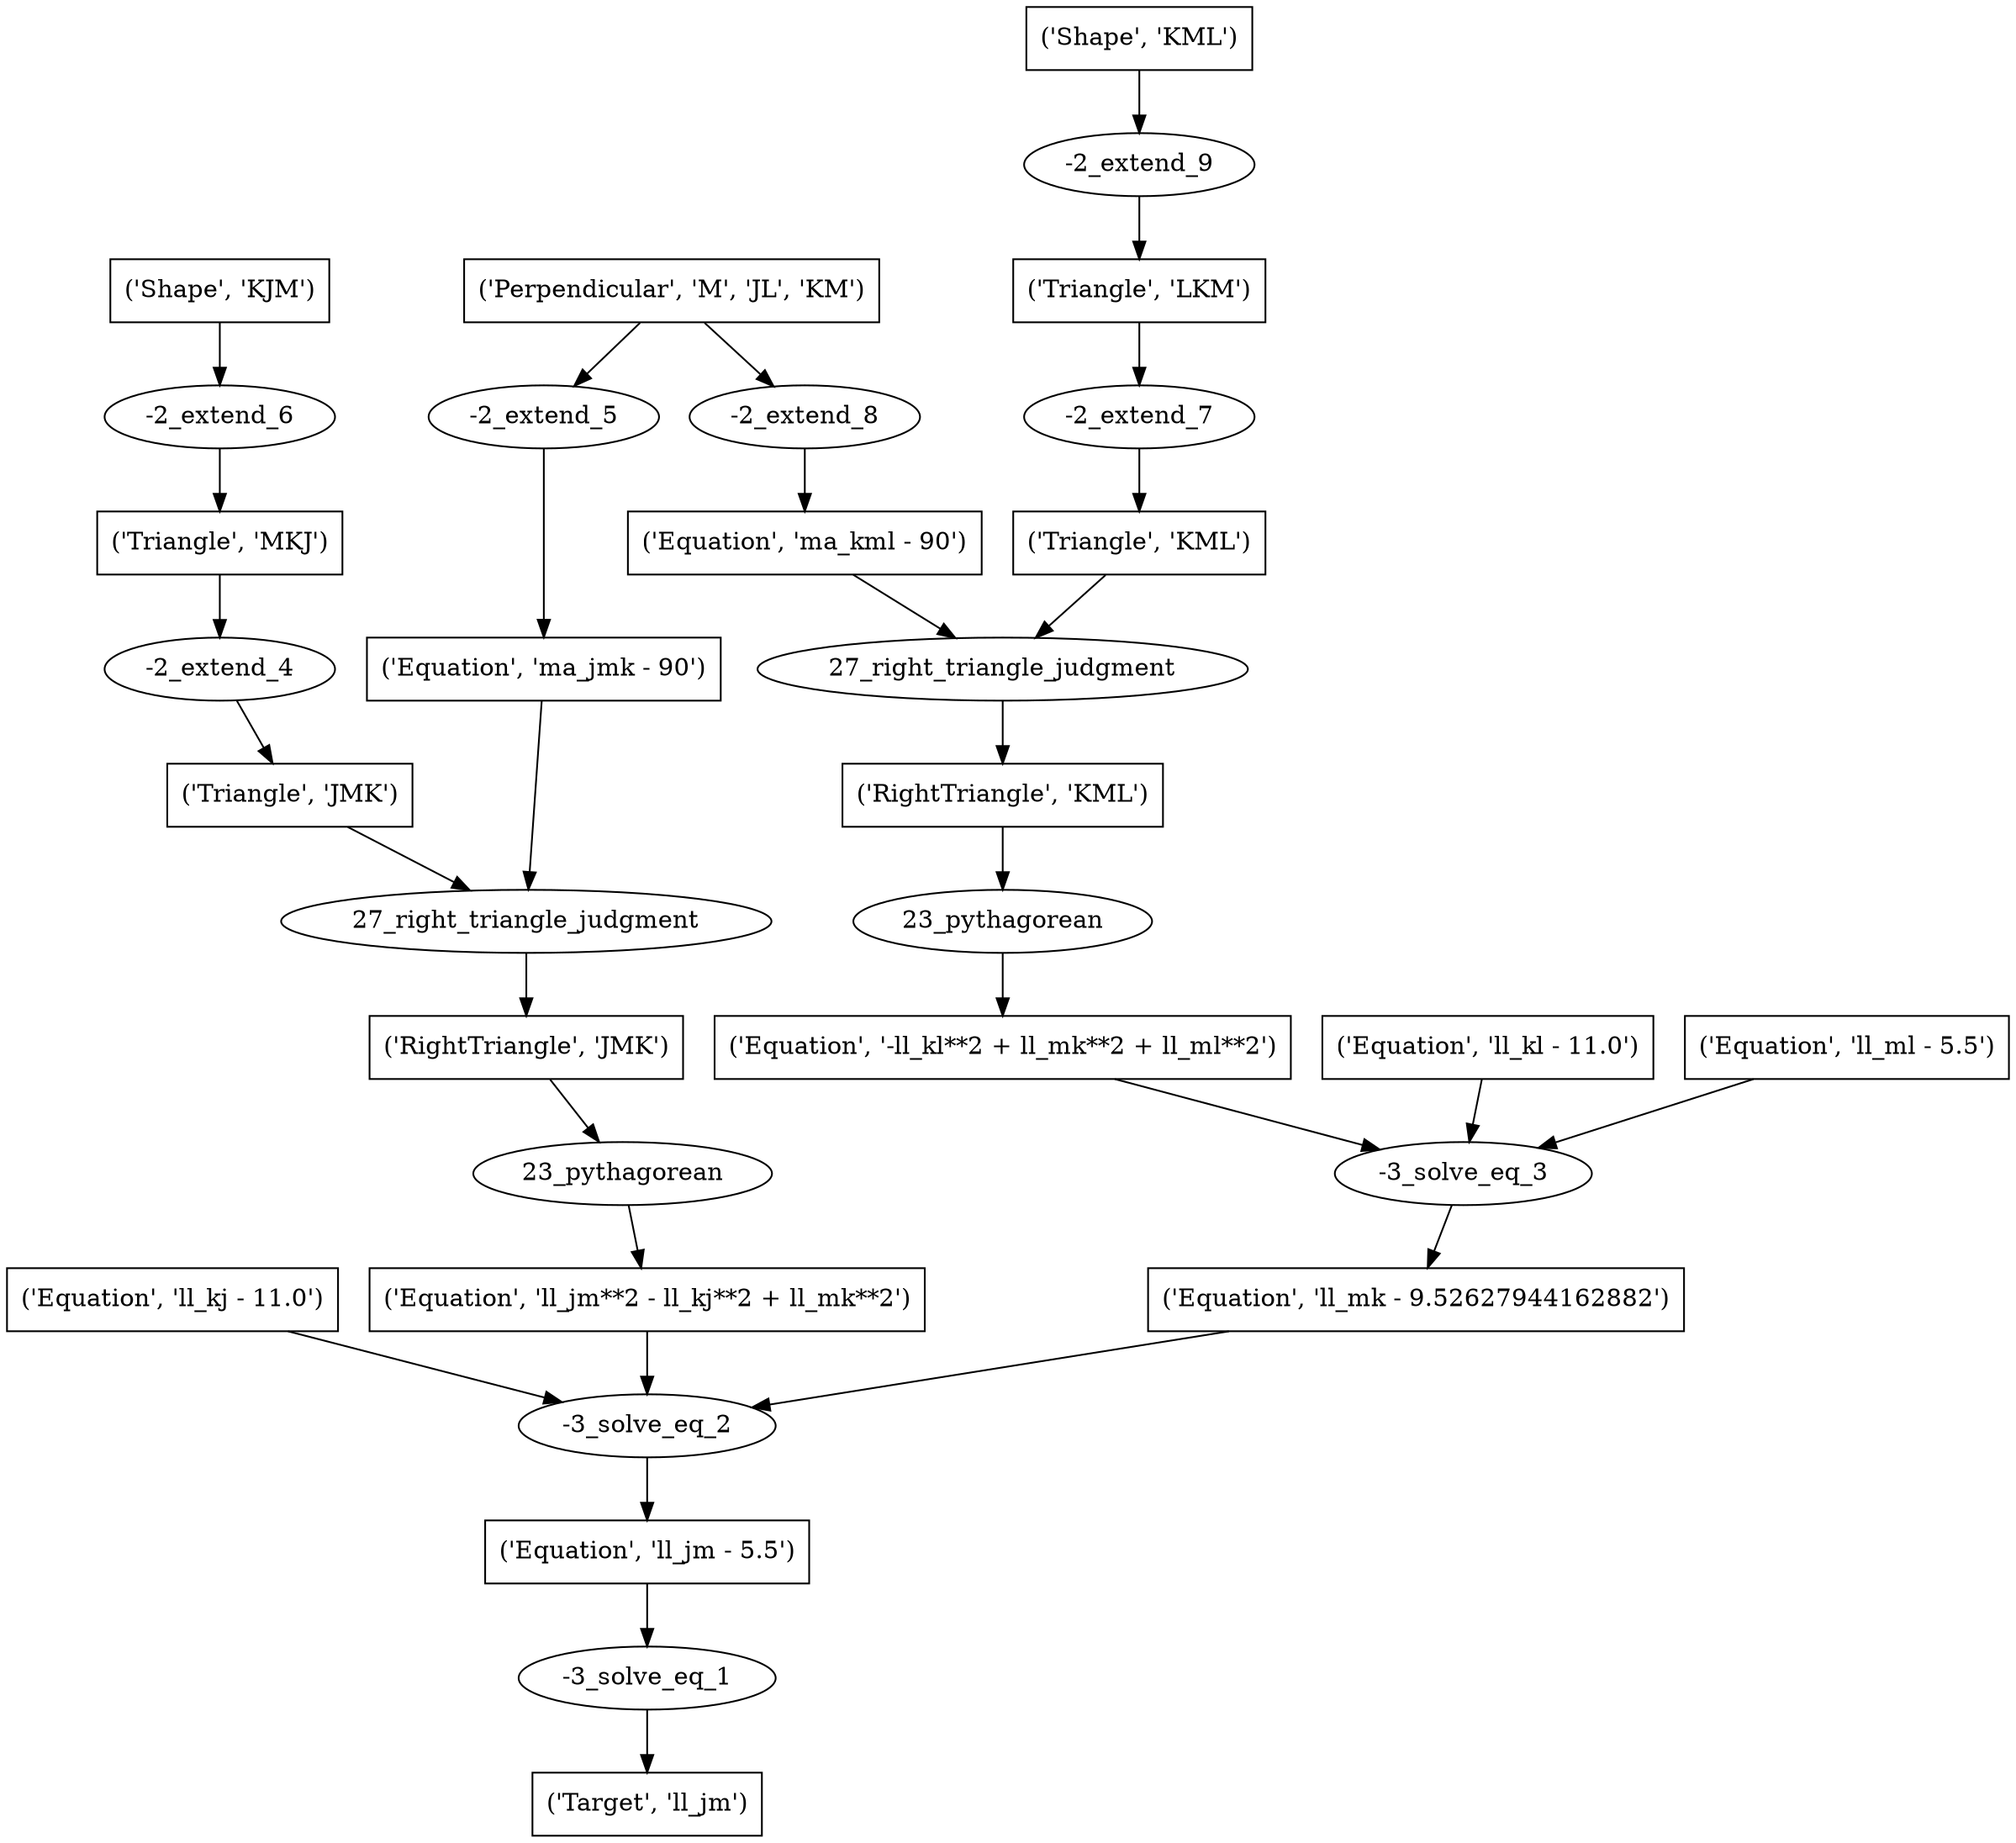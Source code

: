 digraph 59 {
	0 [label="('Target', 'll_jm')" shape=box]
	1 [label="-3_solve_eq_1"]
	1 -> 0
	2 [label="('Equation', 'll_jm - 5.5')" shape=box]
	2 -> 1
	3 [label="-3_solve_eq_2"]
	3 -> 2
	4 [label="('Equation', 'll_kj - 11.0')" shape=box]
	4 -> 3
	5 [label="('Equation', 'll_jm**2 - ll_kj**2 + ll_mk**2')" shape=box]
	5 -> 3
	6 [label="('Equation', 'll_mk - 9.52627944162882')" shape=box]
	6 -> 3
	7 [label="23_pythagorean"]
	7 -> 5
	8 [label="('RightTriangle', 'JMK')" shape=box]
	8 -> 7
	9 [label="-3_solve_eq_3"]
	9 -> 6
	10 [label="('Equation', 'll_kl - 11.0')" shape=box]
	10 -> 9
	11 [label="('Equation', 'll_ml - 5.5')" shape=box]
	11 -> 9
	12 [label="('Equation', '-ll_kl**2 + ll_mk**2 + ll_ml**2')" shape=box]
	12 -> 9
	13 [label="27_right_triangle_judgment"]
	13 -> 8
	14 [label="('Triangle', 'JMK')" shape=box]
	14 -> 13
	15 [label="('Equation', 'ma_jmk - 90')" shape=box]
	15 -> 13
	16 [label="23_pythagorean"]
	16 -> 12
	17 [label="('RightTriangle', 'KML')" shape=box]
	17 -> 16
	18 [label="-2_extend_4"]
	18 -> 14
	19 [label="('Triangle', 'MKJ')" shape=box]
	19 -> 18
	20 [label="-2_extend_5"]
	20 -> 15
	21 [label="('Perpendicular', 'M', 'JL', 'KM')" shape=box]
	21 -> 20
	22 [label="27_right_triangle_judgment"]
	22 -> 17
	23 [label="('Triangle', 'KML')" shape=box]
	23 -> 22
	24 [label="('Equation', 'ma_kml - 90')" shape=box]
	24 -> 22
	25 [label="-2_extend_6"]
	25 -> 19
	26 [label="('Shape', 'KJM')" shape=box]
	26 -> 25
	27 [label="-2_extend_7"]
	27 -> 23
	28 [label="('Triangle', 'LKM')" shape=box]
	28 -> 27
	29 [label="-2_extend_8"]
	29 -> 24
	21 -> 29
	30 [label="-2_extend_9"]
	30 -> 28
	31 [label="('Shape', 'KML')" shape=box]
	31 -> 30
}
